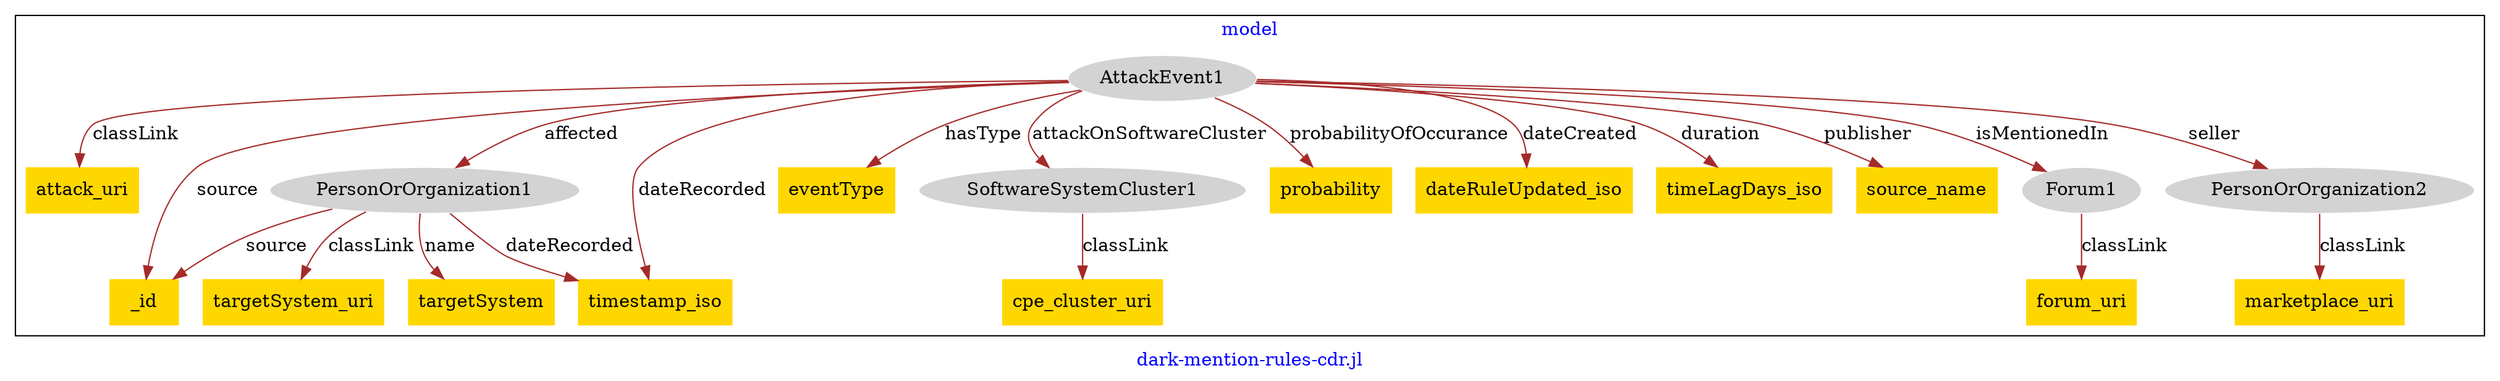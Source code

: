 digraph n0 {
fontcolor="blue"
remincross="true"
label="dark-mention-rules-cdr.jl"
subgraph cluster {
label="model"
n2[style="filled",color="white",fillcolor="lightgray",label="AttackEvent1"];
n3[shape="plaintext",style="filled",fillcolor="gold",label="attack_uri"];
n4[style="filled",color="white",fillcolor="lightgray",label="PersonOrOrganization1"];
n5[style="filled",color="white",fillcolor="lightgray",label="SoftwareSystemCluster1"];
n6[shape="plaintext",style="filled",fillcolor="gold",label="timestamp_iso"];
n7[shape="plaintext",style="filled",fillcolor="gold",label="eventType"];
n8[style="filled",color="white",fillcolor="lightgray",label="Forum1"];
n9[shape="plaintext",style="filled",fillcolor="gold",label="probability"];
n10[shape="plaintext",style="filled",fillcolor="gold",label="dateRuleUpdated_iso"];
n11[shape="plaintext",style="filled",fillcolor="gold",label="timeLagDays_iso"];
n12[shape="plaintext",style="filled",fillcolor="gold",label="source_name"];
n13[style="filled",color="white",fillcolor="lightgray",label="PersonOrOrganization2"];
n14[shape="plaintext",style="filled",fillcolor="gold",label="_id"];
n15[shape="plaintext",style="filled",fillcolor="gold",label="forum_uri"];
n16[shape="plaintext",style="filled",fillcolor="gold",label="targetSystem_uri"];
n17[shape="plaintext",style="filled",fillcolor="gold",label="targetSystem"];
n18[shape="plaintext",style="filled",fillcolor="gold",label="marketplace_uri"];
n19[shape="plaintext",style="filled",fillcolor="gold",label="cpe_cluster_uri"];
}
n2 -> n3[color="brown",fontcolor="black",label="classLink"]
n2 -> n4[color="brown",fontcolor="black",label="affected"]
n2 -> n5[color="brown",fontcolor="black",label="attackOnSoftwareCluster"]
n2 -> n6[color="brown",fontcolor="black",label="dateRecorded"]
n2 -> n7[color="brown",fontcolor="black",label="hasType"]
n2 -> n8[color="brown",fontcolor="black",label="isMentionedIn"]
n2 -> n9[color="brown",fontcolor="black",label="probabilityOfOccurance"]
n2 -> n10[color="brown",fontcolor="black",label="dateCreated"]
n2 -> n11[color="brown",fontcolor="black",label="duration"]
n2 -> n12[color="brown",fontcolor="black",label="publisher"]
n2 -> n13[color="brown",fontcolor="black",label="seller"]
n2 -> n14[color="brown",fontcolor="black",label="source"]
n8 -> n15[color="brown",fontcolor="black",label="classLink"]
n4 -> n16[color="brown",fontcolor="black",label="classLink"]
n4 -> n17[color="brown",fontcolor="black",label="name"]
n13 -> n18[color="brown",fontcolor="black",label="classLink"]
n5 -> n19[color="brown",fontcolor="black",label="classLink"]
n4 -> n6[color="brown",fontcolor="black",label="dateRecorded"]
n4 -> n14[color="brown",fontcolor="black",label="source"]
}
